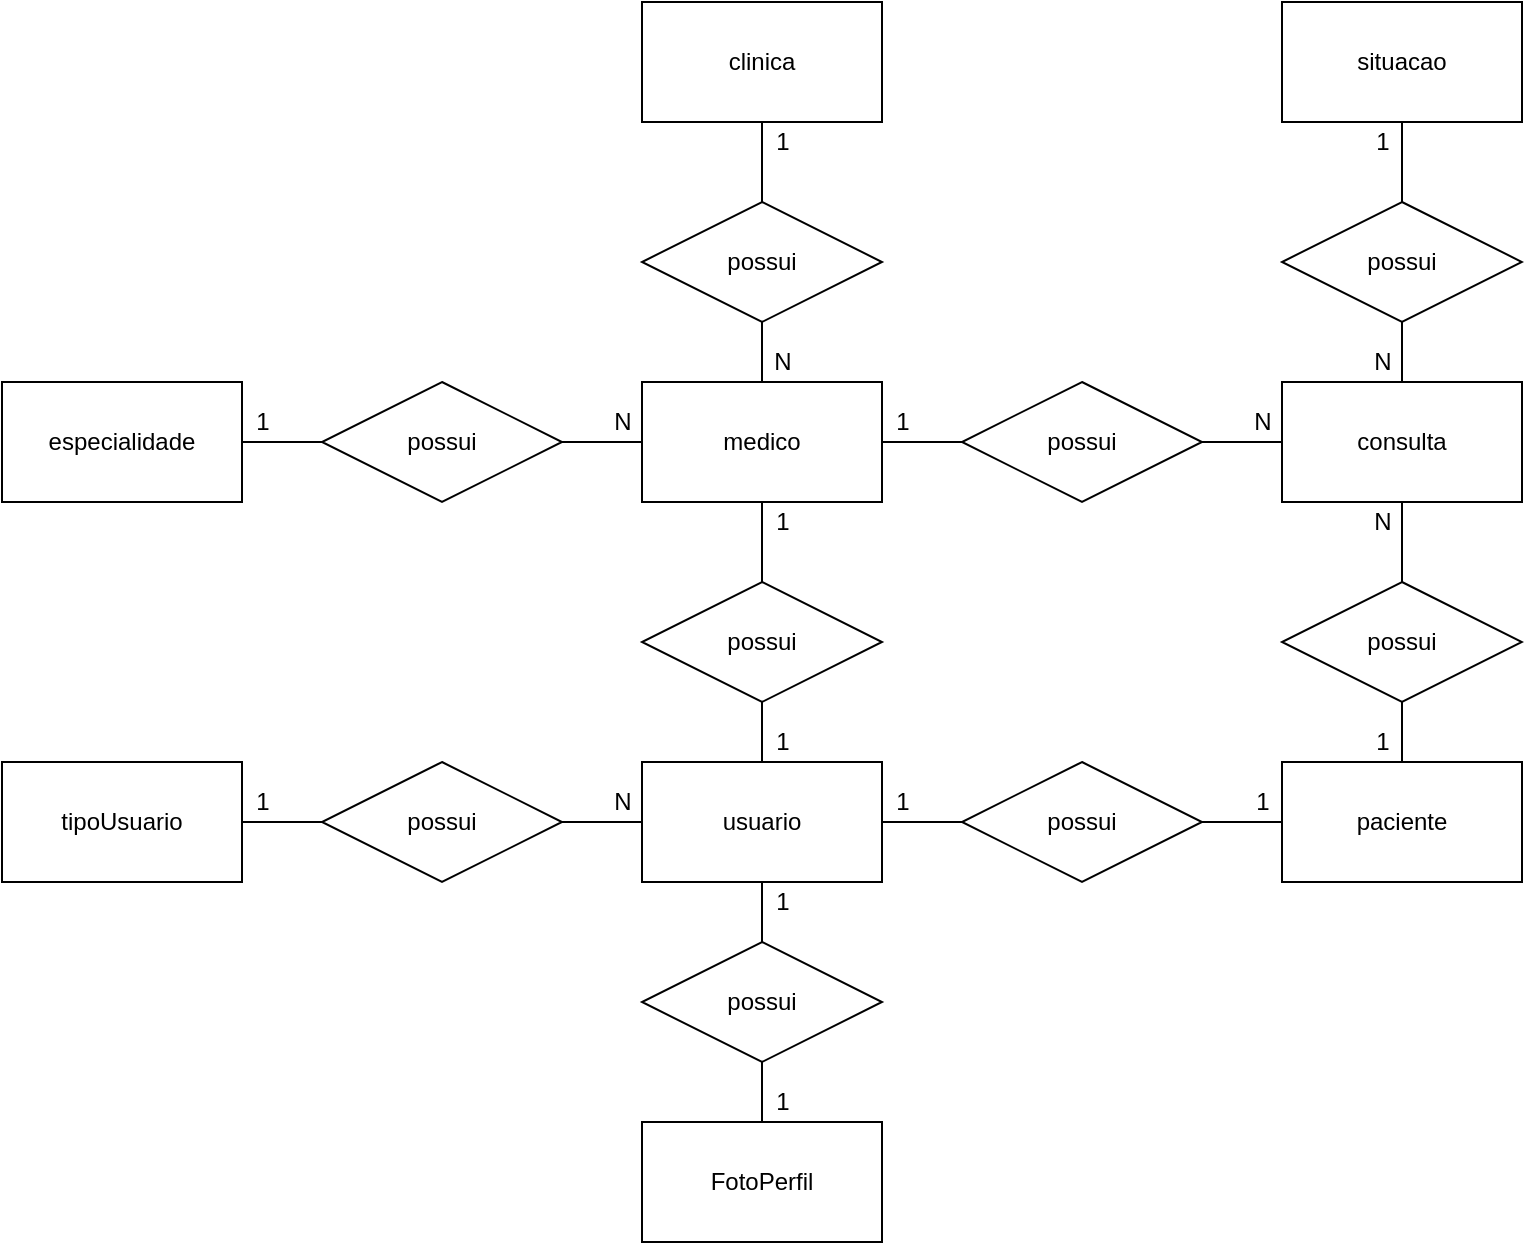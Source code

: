 <mxfile version="15.2.9" type="device" pages="2"><diagram id="93_gFa-OgUpCN7Gq_GoS" name="conceitual"><mxGraphModel dx="1633" dy="1691" grid="1" gridSize="10" guides="1" tooltips="1" connect="1" arrows="1" fold="1" page="1" pageScale="1" pageWidth="827" pageHeight="1169" math="0" shadow="0"><root><mxCell id="0"/><mxCell id="1" parent="0"/><mxCell id="A9WvtacgNKgnJ_UvDXuC-17" style="edgeStyle=orthogonalEdgeStyle;rounded=0;orthogonalLoop=1;jettySize=auto;html=1;endArrow=none;endFill=0;" parent="1" source="A9WvtacgNKgnJ_UvDXuC-1" target="A9WvtacgNKgnJ_UvDXuC-9" edge="1"><mxGeometry relative="1" as="geometry"/></mxCell><mxCell id="A9WvtacgNKgnJ_UvDXuC-1" value="especialidade" style="whiteSpace=wrap;html=1;" parent="1" vertex="1"><mxGeometry x="-10" y="50" width="120" height="60" as="geometry"/></mxCell><mxCell id="A9WvtacgNKgnJ_UvDXuC-19" style="edgeStyle=orthogonalEdgeStyle;rounded=0;orthogonalLoop=1;jettySize=auto;html=1;endArrow=none;endFill=0;" parent="1" source="A9WvtacgNKgnJ_UvDXuC-2" target="A9WvtacgNKgnJ_UvDXuC-11" edge="1"><mxGeometry relative="1" as="geometry"/></mxCell><mxCell id="A9WvtacgNKgnJ_UvDXuC-26" style="edgeStyle=orthogonalEdgeStyle;rounded=0;orthogonalLoop=1;jettySize=auto;html=1;entryX=0.5;entryY=1;entryDx=0;entryDy=0;endArrow=none;endFill=0;" parent="1" source="A9WvtacgNKgnJ_UvDXuC-2" target="A9WvtacgNKgnJ_UvDXuC-13" edge="1"><mxGeometry relative="1" as="geometry"/></mxCell><mxCell id="A9WvtacgNKgnJ_UvDXuC-2" value="medico" style="rounded=0;whiteSpace=wrap;html=1;" parent="1" vertex="1"><mxGeometry x="310" y="50" width="120" height="60" as="geometry"/></mxCell><mxCell id="A9WvtacgNKgnJ_UvDXuC-27" style="edgeStyle=orthogonalEdgeStyle;rounded=0;orthogonalLoop=1;jettySize=auto;html=1;entryX=0.5;entryY=0;entryDx=0;entryDy=0;endArrow=none;endFill=0;" parent="1" source="A9WvtacgNKgnJ_UvDXuC-3" target="A9WvtacgNKgnJ_UvDXuC-13" edge="1"><mxGeometry relative="1" as="geometry"/></mxCell><mxCell id="A9WvtacgNKgnJ_UvDXuC-3" value="clinica" style="whiteSpace=wrap;html=1;" parent="1" vertex="1"><mxGeometry x="310" y="-140" width="120" height="60" as="geometry"/></mxCell><mxCell id="3L0NFAavC0hKI97PyZWj-4" style="edgeStyle=orthogonalEdgeStyle;rounded=0;orthogonalLoop=1;jettySize=auto;html=1;endArrow=none;endFill=0;" edge="1" parent="1" source="A9WvtacgNKgnJ_UvDXuC-4" target="3L0NFAavC0hKI97PyZWj-3"><mxGeometry relative="1" as="geometry"/></mxCell><mxCell id="A9WvtacgNKgnJ_UvDXuC-4" value="usuario" style="whiteSpace=wrap;html=1;" parent="1" vertex="1"><mxGeometry x="310" y="240" width="120" height="60" as="geometry"/></mxCell><mxCell id="A9WvtacgNKgnJ_UvDXuC-5" value="consulta" style="whiteSpace=wrap;html=1;" parent="1" vertex="1"><mxGeometry x="630" y="50" width="120" height="60" as="geometry"/></mxCell><mxCell id="A9WvtacgNKgnJ_UvDXuC-14" style="edgeStyle=orthogonalEdgeStyle;rounded=0;orthogonalLoop=1;jettySize=auto;html=1;entryX=0;entryY=0.5;entryDx=0;entryDy=0;endArrow=none;endFill=0;" parent="1" source="A9WvtacgNKgnJ_UvDXuC-6" target="A9WvtacgNKgnJ_UvDXuC-10" edge="1"><mxGeometry relative="1" as="geometry"/></mxCell><mxCell id="A9WvtacgNKgnJ_UvDXuC-6" value="tipoUsuario" style="whiteSpace=wrap;html=1;" parent="1" vertex="1"><mxGeometry x="-10" y="240" width="120" height="60" as="geometry"/></mxCell><mxCell id="A9WvtacgNKgnJ_UvDXuC-7" value="situacao" style="whiteSpace=wrap;html=1;" parent="1" vertex="1"><mxGeometry x="630" y="-140" width="120" height="60" as="geometry"/></mxCell><mxCell id="A9WvtacgNKgnJ_UvDXuC-18" style="edgeStyle=orthogonalEdgeStyle;rounded=0;orthogonalLoop=1;jettySize=auto;html=1;endArrow=none;endFill=0;" parent="1" source="A9WvtacgNKgnJ_UvDXuC-9" target="A9WvtacgNKgnJ_UvDXuC-2" edge="1"><mxGeometry relative="1" as="geometry"/></mxCell><mxCell id="A9WvtacgNKgnJ_UvDXuC-9" value="possui" style="shape=rhombus;perimeter=rhombusPerimeter;whiteSpace=wrap;html=1;align=center;" parent="1" vertex="1"><mxGeometry x="150" y="50" width="120" height="60" as="geometry"/></mxCell><mxCell id="A9WvtacgNKgnJ_UvDXuC-16" style="edgeStyle=orthogonalEdgeStyle;rounded=0;orthogonalLoop=1;jettySize=auto;html=1;endArrow=none;endFill=0;" parent="1" source="A9WvtacgNKgnJ_UvDXuC-10" target="A9WvtacgNKgnJ_UvDXuC-4" edge="1"><mxGeometry relative="1" as="geometry"/></mxCell><mxCell id="A9WvtacgNKgnJ_UvDXuC-10" value="possui" style="shape=rhombus;perimeter=rhombusPerimeter;whiteSpace=wrap;html=1;align=center;" parent="1" vertex="1"><mxGeometry x="150" y="240" width="120" height="60" as="geometry"/></mxCell><mxCell id="A9WvtacgNKgnJ_UvDXuC-20" style="edgeStyle=orthogonalEdgeStyle;rounded=0;orthogonalLoop=1;jettySize=auto;html=1;entryX=0;entryY=0.5;entryDx=0;entryDy=0;endArrow=none;endFill=0;" parent="1" source="A9WvtacgNKgnJ_UvDXuC-11" target="A9WvtacgNKgnJ_UvDXuC-5" edge="1"><mxGeometry relative="1" as="geometry"/></mxCell><mxCell id="A9WvtacgNKgnJ_UvDXuC-11" value="possui" style="shape=rhombus;perimeter=rhombusPerimeter;whiteSpace=wrap;html=1;align=center;" parent="1" vertex="1"><mxGeometry x="470" y="50" width="120" height="60" as="geometry"/></mxCell><mxCell id="A9WvtacgNKgnJ_UvDXuC-24" style="edgeStyle=orthogonalEdgeStyle;rounded=0;orthogonalLoop=1;jettySize=auto;html=1;endArrow=none;endFill=0;" parent="1" source="A9WvtacgNKgnJ_UvDXuC-12" target="A9WvtacgNKgnJ_UvDXuC-5" edge="1"><mxGeometry relative="1" as="geometry"/></mxCell><mxCell id="A9WvtacgNKgnJ_UvDXuC-25" style="edgeStyle=orthogonalEdgeStyle;rounded=0;orthogonalLoop=1;jettySize=auto;html=1;endArrow=none;endFill=0;" parent="1" source="A9WvtacgNKgnJ_UvDXuC-12" target="A9WvtacgNKgnJ_UvDXuC-7" edge="1"><mxGeometry relative="1" as="geometry"/></mxCell><mxCell id="A9WvtacgNKgnJ_UvDXuC-12" value="possui" style="shape=rhombus;perimeter=rhombusPerimeter;whiteSpace=wrap;html=1;align=center;" parent="1" vertex="1"><mxGeometry x="630" y="-40" width="120" height="60" as="geometry"/></mxCell><mxCell id="A9WvtacgNKgnJ_UvDXuC-13" value="possui" style="shape=rhombus;perimeter=rhombusPerimeter;whiteSpace=wrap;html=1;align=center;" parent="1" vertex="1"><mxGeometry x="310" y="-40" width="120" height="60" as="geometry"/></mxCell><mxCell id="A9WvtacgNKgnJ_UvDXuC-28" value="1" style="text;html=1;align=center;verticalAlign=middle;resizable=0;points=[];autosize=1;strokeColor=none;" parent="1" vertex="1"><mxGeometry x="670" y="-80" width="20" height="20" as="geometry"/></mxCell><mxCell id="A9WvtacgNKgnJ_UvDXuC-29" value="N" style="text;html=1;align=center;verticalAlign=middle;resizable=0;points=[];autosize=1;strokeColor=none;" parent="1" vertex="1"><mxGeometry x="670" y="30" width="20" height="20" as="geometry"/></mxCell><mxCell id="A9WvtacgNKgnJ_UvDXuC-30" value="N" style="text;html=1;align=center;verticalAlign=middle;resizable=0;points=[];autosize=1;strokeColor=none;" parent="1" vertex="1"><mxGeometry x="610" y="60" width="20" height="20" as="geometry"/></mxCell><mxCell id="A9WvtacgNKgnJ_UvDXuC-31" value="N" style="text;html=1;align=center;verticalAlign=middle;resizable=0;points=[];autosize=1;strokeColor=none;" parent="1" vertex="1"><mxGeometry x="670" y="110" width="20" height="20" as="geometry"/></mxCell><mxCell id="A9WvtacgNKgnJ_UvDXuC-32" value="1" style="text;html=1;align=center;verticalAlign=middle;resizable=0;points=[];autosize=1;strokeColor=none;" parent="1" vertex="1"><mxGeometry x="430" y="250" width="20" height="20" as="geometry"/></mxCell><mxCell id="A9WvtacgNKgnJ_UvDXuC-33" value="1" style="text;html=1;align=center;verticalAlign=middle;resizable=0;points=[];autosize=1;strokeColor=none;" parent="1" vertex="1"><mxGeometry x="430" y="60" width="20" height="20" as="geometry"/></mxCell><mxCell id="A9WvtacgNKgnJ_UvDXuC-34" value="1" style="text;html=1;align=center;verticalAlign=middle;resizable=0;points=[];autosize=1;strokeColor=none;" parent="1" vertex="1"><mxGeometry x="110" y="250" width="20" height="20" as="geometry"/></mxCell><mxCell id="A9WvtacgNKgnJ_UvDXuC-35" value="1" style="text;html=1;align=center;verticalAlign=middle;resizable=0;points=[];autosize=1;strokeColor=none;" parent="1" vertex="1"><mxGeometry x="110" y="60" width="20" height="20" as="geometry"/></mxCell><mxCell id="A9WvtacgNKgnJ_UvDXuC-36" value="N" style="text;html=1;align=center;verticalAlign=middle;resizable=0;points=[];autosize=1;strokeColor=none;" parent="1" vertex="1"><mxGeometry x="290" y="250" width="20" height="20" as="geometry"/></mxCell><mxCell id="A9WvtacgNKgnJ_UvDXuC-37" value="N" style="text;html=1;align=center;verticalAlign=middle;resizable=0;points=[];autosize=1;strokeColor=none;" parent="1" vertex="1"><mxGeometry x="290" y="60" width="20" height="20" as="geometry"/></mxCell><mxCell id="A9WvtacgNKgnJ_UvDXuC-39" value="1" style="text;html=1;align=center;verticalAlign=middle;resizable=0;points=[];autosize=1;strokeColor=none;" parent="1" vertex="1"><mxGeometry x="370" y="-80" width="20" height="20" as="geometry"/></mxCell><mxCell id="A9WvtacgNKgnJ_UvDXuC-40" value="N" style="text;html=1;align=center;verticalAlign=middle;resizable=0;points=[];autosize=1;strokeColor=none;" parent="1" vertex="1"><mxGeometry x="370" y="30" width="20" height="20" as="geometry"/></mxCell><mxCell id="A9WvtacgNKgnJ_UvDXuC-42" style="edgeStyle=orthogonalEdgeStyle;rounded=0;orthogonalLoop=1;jettySize=auto;html=1;endArrow=none;endFill=0;" parent="1" source="A9WvtacgNKgnJ_UvDXuC-41" target="A9WvtacgNKgnJ_UvDXuC-4" edge="1"><mxGeometry relative="1" as="geometry"/></mxCell><mxCell id="A9WvtacgNKgnJ_UvDXuC-43" style="edgeStyle=orthogonalEdgeStyle;rounded=0;orthogonalLoop=1;jettySize=auto;html=1;entryX=0.5;entryY=1;entryDx=0;entryDy=0;endArrow=none;endFill=0;" parent="1" source="A9WvtacgNKgnJ_UvDXuC-41" target="A9WvtacgNKgnJ_UvDXuC-2" edge="1"><mxGeometry relative="1" as="geometry"/></mxCell><mxCell id="A9WvtacgNKgnJ_UvDXuC-41" value="possui" style="shape=rhombus;perimeter=rhombusPerimeter;whiteSpace=wrap;html=1;align=center;" parent="1" vertex="1"><mxGeometry x="310" y="150" width="120" height="60" as="geometry"/></mxCell><mxCell id="A9WvtacgNKgnJ_UvDXuC-49" style="edgeStyle=orthogonalEdgeStyle;rounded=0;orthogonalLoop=1;jettySize=auto;html=1;endArrow=none;endFill=0;" parent="1" source="A9WvtacgNKgnJ_UvDXuC-44" target="A9WvtacgNKgnJ_UvDXuC-48" edge="1"><mxGeometry relative="1" as="geometry"/></mxCell><mxCell id="A9WvtacgNKgnJ_UvDXuC-44" value="paciente" style="whiteSpace=wrap;html=1;" parent="1" vertex="1"><mxGeometry x="630" y="240" width="120" height="60" as="geometry"/></mxCell><mxCell id="A9WvtacgNKgnJ_UvDXuC-46" style="edgeStyle=orthogonalEdgeStyle;rounded=0;orthogonalLoop=1;jettySize=auto;html=1;endArrow=none;endFill=0;" parent="1" source="A9WvtacgNKgnJ_UvDXuC-45" target="A9WvtacgNKgnJ_UvDXuC-4" edge="1"><mxGeometry relative="1" as="geometry"/></mxCell><mxCell id="A9WvtacgNKgnJ_UvDXuC-47" style="edgeStyle=orthogonalEdgeStyle;rounded=0;orthogonalLoop=1;jettySize=auto;html=1;endArrow=none;endFill=0;" parent="1" source="A9WvtacgNKgnJ_UvDXuC-45" target="A9WvtacgNKgnJ_UvDXuC-44" edge="1"><mxGeometry relative="1" as="geometry"/></mxCell><mxCell id="A9WvtacgNKgnJ_UvDXuC-45" value="possui" style="shape=rhombus;perimeter=rhombusPerimeter;whiteSpace=wrap;html=1;align=center;" parent="1" vertex="1"><mxGeometry x="470" y="240" width="120" height="60" as="geometry"/></mxCell><mxCell id="A9WvtacgNKgnJ_UvDXuC-50" style="edgeStyle=orthogonalEdgeStyle;rounded=0;orthogonalLoop=1;jettySize=auto;html=1;endArrow=none;endFill=0;" parent="1" source="A9WvtacgNKgnJ_UvDXuC-48" target="A9WvtacgNKgnJ_UvDXuC-5" edge="1"><mxGeometry relative="1" as="geometry"/></mxCell><mxCell id="A9WvtacgNKgnJ_UvDXuC-48" value="possui" style="shape=rhombus;perimeter=rhombusPerimeter;whiteSpace=wrap;html=1;align=center;" parent="1" vertex="1"><mxGeometry x="630" y="150" width="120" height="60" as="geometry"/></mxCell><mxCell id="A9WvtacgNKgnJ_UvDXuC-51" value="1" style="text;html=1;align=center;verticalAlign=middle;resizable=0;points=[];autosize=1;strokeColor=none;" parent="1" vertex="1"><mxGeometry x="670" y="220" width="20" height="20" as="geometry"/></mxCell><mxCell id="A9WvtacgNKgnJ_UvDXuC-52" value="1" style="text;html=1;align=center;verticalAlign=middle;resizable=0;points=[];autosize=1;strokeColor=none;" parent="1" vertex="1"><mxGeometry x="610" y="250" width="20" height="20" as="geometry"/></mxCell><mxCell id="A9WvtacgNKgnJ_UvDXuC-53" value="1" style="text;html=1;align=center;verticalAlign=middle;resizable=0;points=[];autosize=1;strokeColor=none;" parent="1" vertex="1"><mxGeometry x="370" y="220" width="20" height="20" as="geometry"/></mxCell><mxCell id="A9WvtacgNKgnJ_UvDXuC-54" value="1" style="text;html=1;align=center;verticalAlign=middle;resizable=0;points=[];autosize=1;strokeColor=none;" parent="1" vertex="1"><mxGeometry x="370" y="110" width="20" height="20" as="geometry"/></mxCell><mxCell id="3L0NFAavC0hKI97PyZWj-2" value="FotoPerfil" style="whiteSpace=wrap;html=1;" vertex="1" parent="1"><mxGeometry x="310" y="420" width="120" height="60" as="geometry"/></mxCell><mxCell id="3L0NFAavC0hKI97PyZWj-6" style="edgeStyle=orthogonalEdgeStyle;rounded=0;orthogonalLoop=1;jettySize=auto;html=1;endArrow=none;endFill=0;" edge="1" parent="1" source="3L0NFAavC0hKI97PyZWj-3" target="3L0NFAavC0hKI97PyZWj-2"><mxGeometry relative="1" as="geometry"/></mxCell><mxCell id="3L0NFAavC0hKI97PyZWj-3" value="possui" style="shape=rhombus;perimeter=rhombusPerimeter;whiteSpace=wrap;html=1;align=center;" vertex="1" parent="1"><mxGeometry x="310" y="330" width="120" height="60" as="geometry"/></mxCell><mxCell id="3L0NFAavC0hKI97PyZWj-7" value="1" style="text;html=1;align=center;verticalAlign=middle;resizable=0;points=[];autosize=1;strokeColor=none;" vertex="1" parent="1"><mxGeometry x="370" y="300" width="20" height="20" as="geometry"/></mxCell><mxCell id="3L0NFAavC0hKI97PyZWj-8" value="1" style="text;html=1;align=center;verticalAlign=middle;resizable=0;points=[];autosize=1;strokeColor=none;" vertex="1" parent="1"><mxGeometry x="370" y="400" width="20" height="20" as="geometry"/></mxCell></root></mxGraphModel></diagram><diagram id="sBpu8BRhdj2psA5lp5Gi" name="logica"><mxGraphModel dx="1633" dy="465" grid="1" gridSize="10" guides="1" tooltips="1" connect="1" arrows="1" fold="1" page="1" pageScale="1" pageWidth="827" pageHeight="1169" math="0" shadow="0"><root><mxCell id="IyvaZYdRQ6hIMKGguh6v-0"/><mxCell id="IyvaZYdRQ6hIMKGguh6v-1" parent="IyvaZYdRQ6hIMKGguh6v-0"/><mxCell id="ZGY9dM3D5qG3EnkJ_uld-0" value="clinica" style="shape=table;startSize=30;container=1;collapsible=1;childLayout=tableLayout;fixedRows=1;rowLines=0;fontStyle=1;align=center;resizeLast=1;" parent="IyvaZYdRQ6hIMKGguh6v-1" vertex="1"><mxGeometry x="140" y="590" width="180" height="250" as="geometry"/></mxCell><mxCell id="ZGY9dM3D5qG3EnkJ_uld-1" value="" style="shape=partialRectangle;collapsible=0;dropTarget=0;pointerEvents=0;fillColor=none;top=0;left=0;bottom=1;right=0;points=[[0,0.5],[1,0.5]];portConstraint=eastwest;" parent="ZGY9dM3D5qG3EnkJ_uld-0" vertex="1"><mxGeometry y="30" width="180" height="30" as="geometry"/></mxCell><mxCell id="ZGY9dM3D5qG3EnkJ_uld-2" value="PK" style="shape=partialRectangle;connectable=0;fillColor=none;top=0;left=0;bottom=0;right=0;fontStyle=1;overflow=hidden;" parent="ZGY9dM3D5qG3EnkJ_uld-1" vertex="1"><mxGeometry width="30" height="30" as="geometry"><mxRectangle width="30" height="30" as="alternateBounds"/></mxGeometry></mxCell><mxCell id="ZGY9dM3D5qG3EnkJ_uld-3" value="idClinica" style="shape=partialRectangle;connectable=0;fillColor=none;top=0;left=0;bottom=0;right=0;align=left;spacingLeft=6;fontStyle=5;overflow=hidden;" parent="ZGY9dM3D5qG3EnkJ_uld-1" vertex="1"><mxGeometry x="30" width="150" height="30" as="geometry"><mxRectangle width="150" height="30" as="alternateBounds"/></mxGeometry></mxCell><mxCell id="ZGY9dM3D5qG3EnkJ_uld-4" value="" style="shape=partialRectangle;collapsible=0;dropTarget=0;pointerEvents=0;fillColor=none;top=0;left=0;bottom=0;right=0;points=[[0,0.5],[1,0.5]];portConstraint=eastwest;" parent="ZGY9dM3D5qG3EnkJ_uld-0" vertex="1"><mxGeometry y="60" width="180" height="30" as="geometry"/></mxCell><mxCell id="ZGY9dM3D5qG3EnkJ_uld-5" value="" style="shape=partialRectangle;connectable=0;fillColor=none;top=0;left=0;bottom=0;right=0;editable=1;overflow=hidden;" parent="ZGY9dM3D5qG3EnkJ_uld-4" vertex="1"><mxGeometry width="30" height="30" as="geometry"><mxRectangle width="30" height="30" as="alternateBounds"/></mxGeometry></mxCell><mxCell id="ZGY9dM3D5qG3EnkJ_uld-6" value="nomeFantasia" style="shape=partialRectangle;connectable=0;fillColor=none;top=0;left=0;bottom=0;right=0;align=left;spacingLeft=6;overflow=hidden;" parent="ZGY9dM3D5qG3EnkJ_uld-4" vertex="1"><mxGeometry x="30" width="150" height="30" as="geometry"><mxRectangle width="150" height="30" as="alternateBounds"/></mxGeometry></mxCell><mxCell id="ZGY9dM3D5qG3EnkJ_uld-7" value="" style="shape=partialRectangle;collapsible=0;dropTarget=0;pointerEvents=0;fillColor=none;top=0;left=0;bottom=0;right=0;points=[[0,0.5],[1,0.5]];portConstraint=eastwest;" parent="ZGY9dM3D5qG3EnkJ_uld-0" vertex="1"><mxGeometry y="90" width="180" height="30" as="geometry"/></mxCell><mxCell id="ZGY9dM3D5qG3EnkJ_uld-8" value="" style="shape=partialRectangle;connectable=0;fillColor=none;top=0;left=0;bottom=0;right=0;editable=1;overflow=hidden;" parent="ZGY9dM3D5qG3EnkJ_uld-7" vertex="1"><mxGeometry width="30" height="30" as="geometry"><mxRectangle width="30" height="30" as="alternateBounds"/></mxGeometry></mxCell><mxCell id="ZGY9dM3D5qG3EnkJ_uld-9" value="cnpj" style="shape=partialRectangle;connectable=0;fillColor=none;top=0;left=0;bottom=0;right=0;align=left;spacingLeft=6;overflow=hidden;" parent="ZGY9dM3D5qG3EnkJ_uld-7" vertex="1"><mxGeometry x="30" width="150" height="30" as="geometry"><mxRectangle width="150" height="30" as="alternateBounds"/></mxGeometry></mxCell><mxCell id="ZGY9dM3D5qG3EnkJ_uld-13" value="" style="shape=partialRectangle;collapsible=0;dropTarget=0;pointerEvents=0;fillColor=none;top=0;left=0;bottom=0;right=0;points=[[0,0.5],[1,0.5]];portConstraint=eastwest;" parent="ZGY9dM3D5qG3EnkJ_uld-0" vertex="1"><mxGeometry y="120" width="180" height="30" as="geometry"/></mxCell><mxCell id="ZGY9dM3D5qG3EnkJ_uld-14" value="" style="shape=partialRectangle;connectable=0;fillColor=none;top=0;left=0;bottom=0;right=0;editable=1;overflow=hidden;" parent="ZGY9dM3D5qG3EnkJ_uld-13" vertex="1"><mxGeometry width="30" height="30" as="geometry"><mxRectangle width="30" height="30" as="alternateBounds"/></mxGeometry></mxCell><mxCell id="ZGY9dM3D5qG3EnkJ_uld-15" value="razaoSocial" style="shape=partialRectangle;connectable=0;fillColor=none;top=0;left=0;bottom=0;right=0;align=left;spacingLeft=6;overflow=hidden;" parent="ZGY9dM3D5qG3EnkJ_uld-13" vertex="1"><mxGeometry x="30" width="150" height="30" as="geometry"><mxRectangle width="150" height="30" as="alternateBounds"/></mxGeometry></mxCell><mxCell id="ZGY9dM3D5qG3EnkJ_uld-16" value="" style="shape=partialRectangle;collapsible=0;dropTarget=0;pointerEvents=0;fillColor=none;top=0;left=0;bottom=0;right=0;points=[[0,0.5],[1,0.5]];portConstraint=eastwest;" parent="ZGY9dM3D5qG3EnkJ_uld-0" vertex="1"><mxGeometry y="150" width="180" height="30" as="geometry"/></mxCell><mxCell id="ZGY9dM3D5qG3EnkJ_uld-17" value="" style="shape=partialRectangle;connectable=0;fillColor=none;top=0;left=0;bottom=0;right=0;editable=1;overflow=hidden;" parent="ZGY9dM3D5qG3EnkJ_uld-16" vertex="1"><mxGeometry width="30" height="30" as="geometry"><mxRectangle width="30" height="30" as="alternateBounds"/></mxGeometry></mxCell><mxCell id="ZGY9dM3D5qG3EnkJ_uld-18" value="endereco" style="shape=partialRectangle;connectable=0;fillColor=none;top=0;left=0;bottom=0;right=0;align=left;spacingLeft=6;overflow=hidden;" parent="ZGY9dM3D5qG3EnkJ_uld-16" vertex="1"><mxGeometry x="30" width="150" height="30" as="geometry"><mxRectangle width="150" height="30" as="alternateBounds"/></mxGeometry></mxCell><mxCell id="ZGY9dM3D5qG3EnkJ_uld-19" value="" style="shape=partialRectangle;collapsible=0;dropTarget=0;pointerEvents=0;fillColor=none;top=0;left=0;bottom=0;right=0;points=[[0,0.5],[1,0.5]];portConstraint=eastwest;" parent="ZGY9dM3D5qG3EnkJ_uld-0" vertex="1"><mxGeometry y="180" width="180" height="30" as="geometry"/></mxCell><mxCell id="ZGY9dM3D5qG3EnkJ_uld-20" value="" style="shape=partialRectangle;connectable=0;fillColor=none;top=0;left=0;bottom=0;right=0;editable=1;overflow=hidden;" parent="ZGY9dM3D5qG3EnkJ_uld-19" vertex="1"><mxGeometry width="30" height="30" as="geometry"><mxRectangle width="30" height="30" as="alternateBounds"/></mxGeometry></mxCell><mxCell id="ZGY9dM3D5qG3EnkJ_uld-21" value="telefone" style="shape=partialRectangle;connectable=0;fillColor=none;top=0;left=0;bottom=0;right=0;align=left;spacingLeft=6;overflow=hidden;" parent="ZGY9dM3D5qG3EnkJ_uld-19" vertex="1"><mxGeometry x="30" width="150" height="30" as="geometry"><mxRectangle width="150" height="30" as="alternateBounds"/></mxGeometry></mxCell><mxCell id="ZGY9dM3D5qG3EnkJ_uld-10" value="" style="shape=partialRectangle;collapsible=0;dropTarget=0;pointerEvents=0;fillColor=none;top=0;left=0;bottom=0;right=0;points=[[0,0.5],[1,0.5]];portConstraint=eastwest;" parent="ZGY9dM3D5qG3EnkJ_uld-0" vertex="1"><mxGeometry y="210" width="180" height="30" as="geometry"/></mxCell><mxCell id="ZGY9dM3D5qG3EnkJ_uld-11" value="" style="shape=partialRectangle;connectable=0;fillColor=none;top=0;left=0;bottom=0;right=0;editable=1;overflow=hidden;" parent="ZGY9dM3D5qG3EnkJ_uld-10" vertex="1"><mxGeometry width="30" height="30" as="geometry"><mxRectangle width="30" height="30" as="alternateBounds"/></mxGeometry></mxCell><mxCell id="ZGY9dM3D5qG3EnkJ_uld-12" value="email" style="shape=partialRectangle;connectable=0;fillColor=none;top=0;left=0;bottom=0;right=0;align=left;spacingLeft=6;overflow=hidden;" parent="ZGY9dM3D5qG3EnkJ_uld-10" vertex="1"><mxGeometry x="30" width="150" height="30" as="geometry"><mxRectangle width="150" height="30" as="alternateBounds"/></mxGeometry></mxCell><mxCell id="ZGY9dM3D5qG3EnkJ_uld-22" value="especialidade" style="shape=table;startSize=30;container=1;collapsible=1;childLayout=tableLayout;fixedRows=1;rowLines=0;fontStyle=1;align=center;resizeLast=1;" parent="IyvaZYdRQ6hIMKGguh6v-1" vertex="1"><mxGeometry x="-110" y="400" width="180" height="100" as="geometry"/></mxCell><mxCell id="ZGY9dM3D5qG3EnkJ_uld-23" value="" style="shape=partialRectangle;collapsible=0;dropTarget=0;pointerEvents=0;fillColor=none;top=0;left=0;bottom=1;right=0;points=[[0,0.5],[1,0.5]];portConstraint=eastwest;" parent="ZGY9dM3D5qG3EnkJ_uld-22" vertex="1"><mxGeometry y="30" width="180" height="30" as="geometry"/></mxCell><mxCell id="ZGY9dM3D5qG3EnkJ_uld-24" value="PK" style="shape=partialRectangle;connectable=0;fillColor=none;top=0;left=0;bottom=0;right=0;fontStyle=1;overflow=hidden;" parent="ZGY9dM3D5qG3EnkJ_uld-23" vertex="1"><mxGeometry width="30" height="30" as="geometry"/></mxCell><mxCell id="ZGY9dM3D5qG3EnkJ_uld-25" value="idEspecialidade" style="shape=partialRectangle;connectable=0;fillColor=none;top=0;left=0;bottom=0;right=0;align=left;spacingLeft=6;fontStyle=5;overflow=hidden;" parent="ZGY9dM3D5qG3EnkJ_uld-23" vertex="1"><mxGeometry x="30" width="150" height="30" as="geometry"/></mxCell><mxCell id="ZGY9dM3D5qG3EnkJ_uld-26" value="" style="shape=partialRectangle;collapsible=0;dropTarget=0;pointerEvents=0;fillColor=none;top=0;left=0;bottom=0;right=0;points=[[0,0.5],[1,0.5]];portConstraint=eastwest;" parent="ZGY9dM3D5qG3EnkJ_uld-22" vertex="1"><mxGeometry y="60" width="180" height="30" as="geometry"/></mxCell><mxCell id="ZGY9dM3D5qG3EnkJ_uld-27" value="" style="shape=partialRectangle;connectable=0;fillColor=none;top=0;left=0;bottom=0;right=0;editable=1;overflow=hidden;" parent="ZGY9dM3D5qG3EnkJ_uld-26" vertex="1"><mxGeometry width="30" height="30" as="geometry"/></mxCell><mxCell id="ZGY9dM3D5qG3EnkJ_uld-28" value="nomeEspecialidade" style="shape=partialRectangle;connectable=0;fillColor=none;top=0;left=0;bottom=0;right=0;align=left;spacingLeft=6;overflow=hidden;" parent="ZGY9dM3D5qG3EnkJ_uld-26" vertex="1"><mxGeometry x="30" width="150" height="30" as="geometry"/></mxCell><mxCell id="ZGY9dM3D5qG3EnkJ_uld-35" value="tipoUsuario" style="shape=table;startSize=30;container=1;collapsible=1;childLayout=tableLayout;fixedRows=1;rowLines=0;fontStyle=1;align=center;resizeLast=1;" parent="IyvaZYdRQ6hIMKGguh6v-1" vertex="1"><mxGeometry x="390" y="170" width="180" height="100" as="geometry"/></mxCell><mxCell id="ZGY9dM3D5qG3EnkJ_uld-36" value="" style="shape=partialRectangle;collapsible=0;dropTarget=0;pointerEvents=0;fillColor=none;top=0;left=0;bottom=1;right=0;points=[[0,0.5],[1,0.5]];portConstraint=eastwest;" parent="ZGY9dM3D5qG3EnkJ_uld-35" vertex="1"><mxGeometry y="30" width="180" height="30" as="geometry"/></mxCell><mxCell id="ZGY9dM3D5qG3EnkJ_uld-37" value="PK" style="shape=partialRectangle;connectable=0;fillColor=none;top=0;left=0;bottom=0;right=0;fontStyle=1;overflow=hidden;" parent="ZGY9dM3D5qG3EnkJ_uld-36" vertex="1"><mxGeometry width="30" height="30" as="geometry"/></mxCell><mxCell id="ZGY9dM3D5qG3EnkJ_uld-38" value="idTipoUsuario" style="shape=partialRectangle;connectable=0;fillColor=none;top=0;left=0;bottom=0;right=0;align=left;spacingLeft=6;fontStyle=5;overflow=hidden;" parent="ZGY9dM3D5qG3EnkJ_uld-36" vertex="1"><mxGeometry x="30" width="150" height="30" as="geometry"/></mxCell><mxCell id="ZGY9dM3D5qG3EnkJ_uld-39" value="" style="shape=partialRectangle;collapsible=0;dropTarget=0;pointerEvents=0;fillColor=none;top=0;left=0;bottom=0;right=0;points=[[0,0.5],[1,0.5]];portConstraint=eastwest;" parent="ZGY9dM3D5qG3EnkJ_uld-35" vertex="1"><mxGeometry y="60" width="180" height="30" as="geometry"/></mxCell><mxCell id="ZGY9dM3D5qG3EnkJ_uld-40" value="" style="shape=partialRectangle;connectable=0;fillColor=none;top=0;left=0;bottom=0;right=0;editable=1;overflow=hidden;" parent="ZGY9dM3D5qG3EnkJ_uld-39" vertex="1"><mxGeometry width="30" height="30" as="geometry"/></mxCell><mxCell id="ZGY9dM3D5qG3EnkJ_uld-41" value="nomeTipoUsuario" style="shape=partialRectangle;connectable=0;fillColor=none;top=0;left=0;bottom=0;right=0;align=left;spacingLeft=6;overflow=hidden;" parent="ZGY9dM3D5qG3EnkJ_uld-39" vertex="1"><mxGeometry x="30" width="150" height="30" as="geometry"/></mxCell><mxCell id="ZGY9dM3D5qG3EnkJ_uld-61" value="situacao" style="shape=table;startSize=30;container=1;collapsible=1;childLayout=tableLayout;fixedRows=1;rowLines=0;fontStyle=1;align=center;resizeLast=1;" parent="IyvaZYdRQ6hIMKGguh6v-1" vertex="1"><mxGeometry x="890" y="640" width="180" height="100" as="geometry"/></mxCell><mxCell id="ZGY9dM3D5qG3EnkJ_uld-62" value="" style="shape=partialRectangle;collapsible=0;dropTarget=0;pointerEvents=0;fillColor=none;top=0;left=0;bottom=1;right=0;points=[[0,0.5],[1,0.5]];portConstraint=eastwest;" parent="ZGY9dM3D5qG3EnkJ_uld-61" vertex="1"><mxGeometry y="30" width="180" height="30" as="geometry"/></mxCell><mxCell id="ZGY9dM3D5qG3EnkJ_uld-63" value="PK" style="shape=partialRectangle;connectable=0;fillColor=none;top=0;left=0;bottom=0;right=0;fontStyle=1;overflow=hidden;" parent="ZGY9dM3D5qG3EnkJ_uld-62" vertex="1"><mxGeometry width="30" height="30" as="geometry"/></mxCell><mxCell id="ZGY9dM3D5qG3EnkJ_uld-64" value="idSituacao" style="shape=partialRectangle;connectable=0;fillColor=none;top=0;left=0;bottom=0;right=0;align=left;spacingLeft=6;fontStyle=5;overflow=hidden;" parent="ZGY9dM3D5qG3EnkJ_uld-62" vertex="1"><mxGeometry x="30" width="150" height="30" as="geometry"/></mxCell><mxCell id="ZGY9dM3D5qG3EnkJ_uld-65" value="" style="shape=partialRectangle;collapsible=0;dropTarget=0;pointerEvents=0;fillColor=none;top=0;left=0;bottom=0;right=0;points=[[0,0.5],[1,0.5]];portConstraint=eastwest;" parent="ZGY9dM3D5qG3EnkJ_uld-61" vertex="1"><mxGeometry y="60" width="180" height="30" as="geometry"/></mxCell><mxCell id="ZGY9dM3D5qG3EnkJ_uld-66" value="" style="shape=partialRectangle;connectable=0;fillColor=none;top=0;left=0;bottom=0;right=0;editable=1;overflow=hidden;" parent="ZGY9dM3D5qG3EnkJ_uld-65" vertex="1"><mxGeometry width="30" height="30" as="geometry"/></mxCell><mxCell id="ZGY9dM3D5qG3EnkJ_uld-67" value="nomeSituacao" style="shape=partialRectangle;connectable=0;fillColor=none;top=0;left=0;bottom=0;right=0;align=left;spacingLeft=6;overflow=hidden;" parent="ZGY9dM3D5qG3EnkJ_uld-65" vertex="1"><mxGeometry x="30" width="150" height="30" as="geometry"/></mxCell><mxCell id="ZGY9dM3D5qG3EnkJ_uld-74" value="usuario" style="shape=table;startSize=30;container=1;collapsible=1;childLayout=tableLayout;fixedRows=1;rowLines=0;fontStyle=1;align=center;resizeLast=1;" parent="IyvaZYdRQ6hIMKGguh6v-1" vertex="1"><mxGeometry x="390" y="310" width="180" height="190" as="geometry"/></mxCell><mxCell id="ZGY9dM3D5qG3EnkJ_uld-75" value="" style="shape=partialRectangle;collapsible=0;dropTarget=0;pointerEvents=0;fillColor=none;top=0;left=0;bottom=0;right=0;points=[[0,0.5],[1,0.5]];portConstraint=eastwest;" parent="ZGY9dM3D5qG3EnkJ_uld-74" vertex="1"><mxGeometry y="30" width="180" height="30" as="geometry"/></mxCell><mxCell id="ZGY9dM3D5qG3EnkJ_uld-76" value="PK" style="shape=partialRectangle;connectable=0;fillColor=none;top=0;left=0;bottom=0;right=0;fontStyle=1;overflow=hidden;" parent="ZGY9dM3D5qG3EnkJ_uld-75" vertex="1"><mxGeometry width="60" height="30" as="geometry"/></mxCell><mxCell id="ZGY9dM3D5qG3EnkJ_uld-77" value="idUsuario" style="shape=partialRectangle;connectable=0;fillColor=none;top=0;left=0;bottom=0;right=0;align=left;spacingLeft=6;fontStyle=5;overflow=hidden;" parent="ZGY9dM3D5qG3EnkJ_uld-75" vertex="1"><mxGeometry x="60" width="120" height="30" as="geometry"/></mxCell><mxCell id="ZGY9dM3D5qG3EnkJ_uld-78" value="" style="shape=partialRectangle;collapsible=0;dropTarget=0;pointerEvents=0;fillColor=none;top=0;left=0;bottom=1;right=0;points=[[0,0.5],[1,0.5]];portConstraint=eastwest;" parent="ZGY9dM3D5qG3EnkJ_uld-74" vertex="1"><mxGeometry y="60" width="180" height="30" as="geometry"/></mxCell><mxCell id="ZGY9dM3D5qG3EnkJ_uld-79" value="FK" style="shape=partialRectangle;connectable=0;fillColor=none;top=0;left=0;bottom=0;right=0;fontStyle=1;overflow=hidden;" parent="ZGY9dM3D5qG3EnkJ_uld-78" vertex="1"><mxGeometry width="60" height="30" as="geometry"/></mxCell><mxCell id="ZGY9dM3D5qG3EnkJ_uld-80" value="tipoUsuario" style="shape=partialRectangle;connectable=0;fillColor=none;top=0;left=0;bottom=0;right=0;align=left;spacingLeft=6;fontStyle=5;overflow=hidden;" parent="ZGY9dM3D5qG3EnkJ_uld-78" vertex="1"><mxGeometry x="60" width="120" height="30" as="geometry"/></mxCell><mxCell id="ZGY9dM3D5qG3EnkJ_uld-81" value="" style="shape=partialRectangle;collapsible=0;dropTarget=0;pointerEvents=0;fillColor=none;top=0;left=0;bottom=0;right=0;points=[[0,0.5],[1,0.5]];portConstraint=eastwest;" parent="ZGY9dM3D5qG3EnkJ_uld-74" vertex="1"><mxGeometry y="90" width="180" height="30" as="geometry"/></mxCell><mxCell id="ZGY9dM3D5qG3EnkJ_uld-82" value="" style="shape=partialRectangle;connectable=0;fillColor=none;top=0;left=0;bottom=0;right=0;editable=1;overflow=hidden;" parent="ZGY9dM3D5qG3EnkJ_uld-81" vertex="1"><mxGeometry width="60" height="30" as="geometry"/></mxCell><mxCell id="ZGY9dM3D5qG3EnkJ_uld-83" value="nomeUsuario" style="shape=partialRectangle;connectable=0;fillColor=none;top=0;left=0;bottom=0;right=0;align=left;spacingLeft=6;overflow=hidden;" parent="ZGY9dM3D5qG3EnkJ_uld-81" vertex="1"><mxGeometry x="60" width="120" height="30" as="geometry"/></mxCell><mxCell id="2KeaQPIRj3OpN6tbPePM-1" value="" style="shape=partialRectangle;collapsible=0;dropTarget=0;pointerEvents=0;fillColor=none;top=0;left=0;bottom=0;right=0;points=[[0,0.5],[1,0.5]];portConstraint=eastwest;" parent="ZGY9dM3D5qG3EnkJ_uld-74" vertex="1"><mxGeometry y="120" width="180" height="30" as="geometry"/></mxCell><mxCell id="2KeaQPIRj3OpN6tbPePM-2" value="" style="shape=partialRectangle;connectable=0;fillColor=none;top=0;left=0;bottom=0;right=0;editable=1;overflow=hidden;" parent="2KeaQPIRj3OpN6tbPePM-1" vertex="1"><mxGeometry width="60" height="30" as="geometry"/></mxCell><mxCell id="2KeaQPIRj3OpN6tbPePM-3" value="email" style="shape=partialRectangle;connectable=0;fillColor=none;top=0;left=0;bottom=0;right=0;align=left;spacingLeft=6;overflow=hidden;" parent="2KeaQPIRj3OpN6tbPePM-1" vertex="1"><mxGeometry x="60" width="120" height="30" as="geometry"/></mxCell><mxCell id="ZGY9dM3D5qG3EnkJ_uld-84" value="" style="shape=partialRectangle;collapsible=0;dropTarget=0;pointerEvents=0;fillColor=none;top=0;left=0;bottom=0;right=0;points=[[0,0.5],[1,0.5]];portConstraint=eastwest;" parent="ZGY9dM3D5qG3EnkJ_uld-74" vertex="1"><mxGeometry y="150" width="180" height="30" as="geometry"/></mxCell><mxCell id="ZGY9dM3D5qG3EnkJ_uld-85" value="" style="shape=partialRectangle;connectable=0;fillColor=none;top=0;left=0;bottom=0;right=0;editable=1;overflow=hidden;" parent="ZGY9dM3D5qG3EnkJ_uld-84" vertex="1"><mxGeometry width="60" height="30" as="geometry"/></mxCell><mxCell id="ZGY9dM3D5qG3EnkJ_uld-86" value="senha" style="shape=partialRectangle;connectable=0;fillColor=none;top=0;left=0;bottom=0;right=0;align=left;spacingLeft=6;overflow=hidden;" parent="ZGY9dM3D5qG3EnkJ_uld-84" vertex="1"><mxGeometry x="60" width="120" height="30" as="geometry"/></mxCell><mxCell id="ZGY9dM3D5qG3EnkJ_uld-87" value="medico" style="shape=table;startSize=30;container=1;collapsible=1;childLayout=tableLayout;fixedRows=1;rowLines=0;fontStyle=1;align=center;resizeLast=1;" parent="IyvaZYdRQ6hIMKGguh6v-1" vertex="1"><mxGeometry x="130" y="310" width="180" height="220" as="geometry"/></mxCell><mxCell id="ZGY9dM3D5qG3EnkJ_uld-88" value="" style="shape=partialRectangle;collapsible=0;dropTarget=0;pointerEvents=0;fillColor=none;top=0;left=0;bottom=0;right=0;points=[[0,0.5],[1,0.5]];portConstraint=eastwest;" parent="ZGY9dM3D5qG3EnkJ_uld-87" vertex="1"><mxGeometry y="30" width="180" height="30" as="geometry"/></mxCell><mxCell id="ZGY9dM3D5qG3EnkJ_uld-89" value="PK" style="shape=partialRectangle;connectable=0;fillColor=none;top=0;left=0;bottom=0;right=0;fontStyle=1;overflow=hidden;" parent="ZGY9dM3D5qG3EnkJ_uld-88" vertex="1"><mxGeometry width="60" height="30" as="geometry"/></mxCell><mxCell id="ZGY9dM3D5qG3EnkJ_uld-90" value="idMedico" style="shape=partialRectangle;connectable=0;fillColor=none;top=0;left=0;bottom=0;right=0;align=left;spacingLeft=6;fontStyle=5;overflow=hidden;" parent="ZGY9dM3D5qG3EnkJ_uld-88" vertex="1"><mxGeometry x="60" width="120" height="30" as="geometry"/></mxCell><mxCell id="ZGY9dM3D5qG3EnkJ_uld-106" value="" style="shape=partialRectangle;collapsible=0;dropTarget=0;pointerEvents=0;fillColor=none;top=0;left=0;bottom=0;right=0;points=[[0,0.5],[1,0.5]];portConstraint=eastwest;" parent="ZGY9dM3D5qG3EnkJ_uld-87" vertex="1"><mxGeometry y="60" width="180" height="30" as="geometry"/></mxCell><mxCell id="ZGY9dM3D5qG3EnkJ_uld-107" value="FK" style="shape=partialRectangle;connectable=0;fillColor=none;top=0;left=0;bottom=0;right=0;fontStyle=1;overflow=hidden;" parent="ZGY9dM3D5qG3EnkJ_uld-106" vertex="1"><mxGeometry width="60" height="30" as="geometry"/></mxCell><mxCell id="ZGY9dM3D5qG3EnkJ_uld-108" value="idUsuario" style="shape=partialRectangle;connectable=0;fillColor=none;top=0;left=0;bottom=0;right=0;align=left;spacingLeft=6;fontStyle=5;overflow=hidden;" parent="ZGY9dM3D5qG3EnkJ_uld-106" vertex="1"><mxGeometry x="60" width="120" height="30" as="geometry"/></mxCell><mxCell id="ZGY9dM3D5qG3EnkJ_uld-109" value="" style="shape=partialRectangle;collapsible=0;dropTarget=0;pointerEvents=0;fillColor=none;top=0;left=0;bottom=0;right=0;points=[[0,0.5],[1,0.5]];portConstraint=eastwest;" parent="ZGY9dM3D5qG3EnkJ_uld-87" vertex="1"><mxGeometry y="90" width="180" height="30" as="geometry"/></mxCell><mxCell id="ZGY9dM3D5qG3EnkJ_uld-110" value="FK" style="shape=partialRectangle;connectable=0;fillColor=none;top=0;left=0;bottom=0;right=0;fontStyle=1;overflow=hidden;" parent="ZGY9dM3D5qG3EnkJ_uld-109" vertex="1"><mxGeometry width="60" height="30" as="geometry"/></mxCell><mxCell id="ZGY9dM3D5qG3EnkJ_uld-111" value="idClinica" style="shape=partialRectangle;connectable=0;fillColor=none;top=0;left=0;bottom=0;right=0;align=left;spacingLeft=6;fontStyle=5;overflow=hidden;" parent="ZGY9dM3D5qG3EnkJ_uld-109" vertex="1"><mxGeometry x="60" width="120" height="30" as="geometry"/></mxCell><mxCell id="ZGY9dM3D5qG3EnkJ_uld-91" value="" style="shape=partialRectangle;collapsible=0;dropTarget=0;pointerEvents=0;fillColor=none;top=0;left=0;bottom=1;right=0;points=[[0,0.5],[1,0.5]];portConstraint=eastwest;" parent="ZGY9dM3D5qG3EnkJ_uld-87" vertex="1"><mxGeometry y="120" width="180" height="30" as="geometry"/></mxCell><mxCell id="ZGY9dM3D5qG3EnkJ_uld-92" value="FK" style="shape=partialRectangle;connectable=0;fillColor=none;top=0;left=0;bottom=0;right=0;fontStyle=1;overflow=hidden;" parent="ZGY9dM3D5qG3EnkJ_uld-91" vertex="1"><mxGeometry width="60" height="30" as="geometry"/></mxCell><mxCell id="ZGY9dM3D5qG3EnkJ_uld-93" value="idEspecialidade" style="shape=partialRectangle;connectable=0;fillColor=none;top=0;left=0;bottom=0;right=0;align=left;spacingLeft=6;fontStyle=5;overflow=hidden;" parent="ZGY9dM3D5qG3EnkJ_uld-91" vertex="1"><mxGeometry x="60" width="120" height="30" as="geometry"/></mxCell><mxCell id="ZGY9dM3D5qG3EnkJ_uld-94" value="" style="shape=partialRectangle;collapsible=0;dropTarget=0;pointerEvents=0;fillColor=none;top=0;left=0;bottom=0;right=0;points=[[0,0.5],[1,0.5]];portConstraint=eastwest;" parent="ZGY9dM3D5qG3EnkJ_uld-87" vertex="1"><mxGeometry y="150" width="180" height="30" as="geometry"/></mxCell><mxCell id="ZGY9dM3D5qG3EnkJ_uld-95" value="" style="shape=partialRectangle;connectable=0;fillColor=none;top=0;left=0;bottom=0;right=0;editable=1;overflow=hidden;" parent="ZGY9dM3D5qG3EnkJ_uld-94" vertex="1"><mxGeometry width="60" height="30" as="geometry"/></mxCell><mxCell id="ZGY9dM3D5qG3EnkJ_uld-96" value="crm" style="shape=partialRectangle;connectable=0;fillColor=none;top=0;left=0;bottom=0;right=0;align=left;spacingLeft=6;overflow=hidden;" parent="ZGY9dM3D5qG3EnkJ_uld-94" vertex="1"><mxGeometry x="60" width="120" height="30" as="geometry"/></mxCell><mxCell id="ZGY9dM3D5qG3EnkJ_uld-97" value="" style="shape=partialRectangle;collapsible=0;dropTarget=0;pointerEvents=0;fillColor=none;top=0;left=0;bottom=0;right=0;points=[[0,0.5],[1,0.5]];portConstraint=eastwest;" parent="ZGY9dM3D5qG3EnkJ_uld-87" vertex="1"><mxGeometry y="180" width="180" height="30" as="geometry"/></mxCell><mxCell id="ZGY9dM3D5qG3EnkJ_uld-98" value="" style="shape=partialRectangle;connectable=0;fillColor=none;top=0;left=0;bottom=0;right=0;editable=1;overflow=hidden;" parent="ZGY9dM3D5qG3EnkJ_uld-97" vertex="1"><mxGeometry width="60" height="30" as="geometry"/></mxCell><mxCell id="ZGY9dM3D5qG3EnkJ_uld-99" value="nomeMedico" style="shape=partialRectangle;connectable=0;fillColor=none;top=0;left=0;bottom=0;right=0;align=left;spacingLeft=6;overflow=hidden;" parent="ZGY9dM3D5qG3EnkJ_uld-97" vertex="1"><mxGeometry x="60" width="120" height="30" as="geometry"/></mxCell><mxCell id="ZGY9dM3D5qG3EnkJ_uld-112" value="paciente" style="shape=table;startSize=30;container=1;collapsible=1;childLayout=tableLayout;fixedRows=1;rowLines=0;fontStyle=1;align=center;resizeLast=1;" parent="IyvaZYdRQ6hIMKGguh6v-1" vertex="1"><mxGeometry x="647" y="310" width="180" height="280" as="geometry"/></mxCell><mxCell id="ZGY9dM3D5qG3EnkJ_uld-113" value="" style="shape=partialRectangle;collapsible=0;dropTarget=0;pointerEvents=0;fillColor=none;top=0;left=0;bottom=0;right=0;points=[[0,0.5],[1,0.5]];portConstraint=eastwest;" parent="ZGY9dM3D5qG3EnkJ_uld-112" vertex="1"><mxGeometry y="30" width="180" height="30" as="geometry"/></mxCell><mxCell id="ZGY9dM3D5qG3EnkJ_uld-114" value="PK" style="shape=partialRectangle;connectable=0;fillColor=none;top=0;left=0;bottom=0;right=0;fontStyle=1;overflow=hidden;" parent="ZGY9dM3D5qG3EnkJ_uld-113" vertex="1"><mxGeometry width="60" height="30" as="geometry"/></mxCell><mxCell id="ZGY9dM3D5qG3EnkJ_uld-115" value="idPaciente" style="shape=partialRectangle;connectable=0;fillColor=none;top=0;left=0;bottom=0;right=0;align=left;spacingLeft=6;fontStyle=5;overflow=hidden;" parent="ZGY9dM3D5qG3EnkJ_uld-113" vertex="1"><mxGeometry x="60" width="120" height="30" as="geometry"/></mxCell><mxCell id="ZGY9dM3D5qG3EnkJ_uld-116" value="" style="shape=partialRectangle;collapsible=0;dropTarget=0;pointerEvents=0;fillColor=none;top=0;left=0;bottom=1;right=0;points=[[0,0.5],[1,0.5]];portConstraint=eastwest;" parent="ZGY9dM3D5qG3EnkJ_uld-112" vertex="1"><mxGeometry y="60" width="180" height="30" as="geometry"/></mxCell><mxCell id="ZGY9dM3D5qG3EnkJ_uld-117" value="FK" style="shape=partialRectangle;connectable=0;fillColor=none;top=0;left=0;bottom=0;right=0;fontStyle=1;overflow=hidden;" parent="ZGY9dM3D5qG3EnkJ_uld-116" vertex="1"><mxGeometry width="60" height="30" as="geometry"/></mxCell><mxCell id="ZGY9dM3D5qG3EnkJ_uld-118" value="idUsuario" style="shape=partialRectangle;connectable=0;fillColor=none;top=0;left=0;bottom=0;right=0;align=left;spacingLeft=6;fontStyle=5;overflow=hidden;" parent="ZGY9dM3D5qG3EnkJ_uld-116" vertex="1"><mxGeometry x="60" width="120" height="30" as="geometry"/></mxCell><mxCell id="ZGY9dM3D5qG3EnkJ_uld-119" value="" style="shape=partialRectangle;collapsible=0;dropTarget=0;pointerEvents=0;fillColor=none;top=0;left=0;bottom=0;right=0;points=[[0,0.5],[1,0.5]];portConstraint=eastwest;" parent="ZGY9dM3D5qG3EnkJ_uld-112" vertex="1"><mxGeometry y="90" width="180" height="30" as="geometry"/></mxCell><mxCell id="ZGY9dM3D5qG3EnkJ_uld-120" value="" style="shape=partialRectangle;connectable=0;fillColor=none;top=0;left=0;bottom=0;right=0;editable=1;overflow=hidden;" parent="ZGY9dM3D5qG3EnkJ_uld-119" vertex="1"><mxGeometry width="60" height="30" as="geometry"/></mxCell><mxCell id="ZGY9dM3D5qG3EnkJ_uld-121" value="dataNascimento" style="shape=partialRectangle;connectable=0;fillColor=none;top=0;left=0;bottom=0;right=0;align=left;spacingLeft=6;overflow=hidden;" parent="ZGY9dM3D5qG3EnkJ_uld-119" vertex="1"><mxGeometry x="60" width="120" height="30" as="geometry"/></mxCell><mxCell id="2KeaQPIRj3OpN6tbPePM-5" value="" style="shape=partialRectangle;collapsible=0;dropTarget=0;pointerEvents=0;fillColor=none;top=0;left=0;bottom=0;right=0;points=[[0,0.5],[1,0.5]];portConstraint=eastwest;" parent="ZGY9dM3D5qG3EnkJ_uld-112" vertex="1"><mxGeometry y="120" width="180" height="30" as="geometry"/></mxCell><mxCell id="2KeaQPIRj3OpN6tbPePM-6" value="" style="shape=partialRectangle;connectable=0;fillColor=none;top=0;left=0;bottom=0;right=0;editable=1;overflow=hidden;" parent="2KeaQPIRj3OpN6tbPePM-5" vertex="1"><mxGeometry width="60" height="30" as="geometry"/></mxCell><mxCell id="2KeaQPIRj3OpN6tbPePM-7" value="nomePaciente" style="shape=partialRectangle;connectable=0;fillColor=none;top=0;left=0;bottom=0;right=0;align=left;spacingLeft=6;overflow=hidden;" parent="2KeaQPIRj3OpN6tbPePM-5" vertex="1"><mxGeometry x="60" width="120" height="30" as="geometry"/></mxCell><mxCell id="ZGY9dM3D5qG3EnkJ_uld-122" value="" style="shape=partialRectangle;collapsible=0;dropTarget=0;pointerEvents=0;fillColor=none;top=0;left=0;bottom=0;right=0;points=[[0,0.5],[1,0.5]];portConstraint=eastwest;" parent="ZGY9dM3D5qG3EnkJ_uld-112" vertex="1"><mxGeometry y="150" width="180" height="30" as="geometry"/></mxCell><mxCell id="ZGY9dM3D5qG3EnkJ_uld-123" value="" style="shape=partialRectangle;connectable=0;fillColor=none;top=0;left=0;bottom=0;right=0;editable=1;overflow=hidden;" parent="ZGY9dM3D5qG3EnkJ_uld-122" vertex="1"><mxGeometry width="60" height="30" as="geometry"/></mxCell><mxCell id="ZGY9dM3D5qG3EnkJ_uld-124" value="telefone" style="shape=partialRectangle;connectable=0;fillColor=none;top=0;left=0;bottom=0;right=0;align=left;spacingLeft=6;overflow=hidden;" parent="ZGY9dM3D5qG3EnkJ_uld-122" vertex="1"><mxGeometry x="60" width="120" height="30" as="geometry"/></mxCell><mxCell id="ZGY9dM3D5qG3EnkJ_uld-125" value="" style="shape=partialRectangle;collapsible=0;dropTarget=0;pointerEvents=0;fillColor=none;top=0;left=0;bottom=0;right=0;points=[[0,0.5],[1,0.5]];portConstraint=eastwest;" parent="ZGY9dM3D5qG3EnkJ_uld-112" vertex="1"><mxGeometry y="180" width="180" height="30" as="geometry"/></mxCell><mxCell id="ZGY9dM3D5qG3EnkJ_uld-126" value="" style="shape=partialRectangle;connectable=0;fillColor=none;top=0;left=0;bottom=0;right=0;editable=1;overflow=hidden;" parent="ZGY9dM3D5qG3EnkJ_uld-125" vertex="1"><mxGeometry width="60" height="30" as="geometry"/></mxCell><mxCell id="ZGY9dM3D5qG3EnkJ_uld-127" value="rg" style="shape=partialRectangle;connectable=0;fillColor=none;top=0;left=0;bottom=0;right=0;align=left;spacingLeft=6;overflow=hidden;" parent="ZGY9dM3D5qG3EnkJ_uld-125" vertex="1"><mxGeometry x="60" width="120" height="30" as="geometry"/></mxCell><mxCell id="ZGY9dM3D5qG3EnkJ_uld-128" value="" style="shape=partialRectangle;collapsible=0;dropTarget=0;pointerEvents=0;fillColor=none;top=0;left=0;bottom=0;right=0;points=[[0,0.5],[1,0.5]];portConstraint=eastwest;" parent="ZGY9dM3D5qG3EnkJ_uld-112" vertex="1"><mxGeometry y="210" width="180" height="30" as="geometry"/></mxCell><mxCell id="ZGY9dM3D5qG3EnkJ_uld-129" value="" style="shape=partialRectangle;connectable=0;fillColor=none;top=0;left=0;bottom=0;right=0;editable=1;overflow=hidden;" parent="ZGY9dM3D5qG3EnkJ_uld-128" vertex="1"><mxGeometry width="60" height="30" as="geometry"/></mxCell><mxCell id="ZGY9dM3D5qG3EnkJ_uld-130" value="cpf" style="shape=partialRectangle;connectable=0;fillColor=none;top=0;left=0;bottom=0;right=0;align=left;spacingLeft=6;overflow=hidden;" parent="ZGY9dM3D5qG3EnkJ_uld-128" vertex="1"><mxGeometry x="60" width="120" height="30" as="geometry"/></mxCell><mxCell id="ZGY9dM3D5qG3EnkJ_uld-131" value="" style="shape=partialRectangle;collapsible=0;dropTarget=0;pointerEvents=0;fillColor=none;top=0;left=0;bottom=0;right=0;points=[[0,0.5],[1,0.5]];portConstraint=eastwest;" parent="ZGY9dM3D5qG3EnkJ_uld-112" vertex="1"><mxGeometry y="240" width="180" height="30" as="geometry"/></mxCell><mxCell id="ZGY9dM3D5qG3EnkJ_uld-132" value="" style="shape=partialRectangle;connectable=0;fillColor=none;top=0;left=0;bottom=0;right=0;editable=1;overflow=hidden;" parent="ZGY9dM3D5qG3EnkJ_uld-131" vertex="1"><mxGeometry width="60" height="30" as="geometry"/></mxCell><mxCell id="ZGY9dM3D5qG3EnkJ_uld-133" value="endereco" style="shape=partialRectangle;connectable=0;fillColor=none;top=0;left=0;bottom=0;right=0;align=left;spacingLeft=6;overflow=hidden;" parent="ZGY9dM3D5qG3EnkJ_uld-131" vertex="1"><mxGeometry x="60" width="120" height="30" as="geometry"/></mxCell><mxCell id="0ysBS7QB8M0Y38uUxo-X-0" value="" style="edgeStyle=entityRelationEdgeStyle;fontSize=12;html=1;endArrow=ERmandOne;" parent="IyvaZYdRQ6hIMKGguh6v-1" source="ZGY9dM3D5qG3EnkJ_uld-23" target="ZGY9dM3D5qG3EnkJ_uld-91" edge="1"><mxGeometry width="100" height="100" relative="1" as="geometry"><mxPoint x="300" y="460" as="sourcePoint"/><mxPoint x="400" y="360" as="targetPoint"/></mxGeometry></mxCell><mxCell id="-uGRcQOvcu5g-Wpmx_lF-0" value="" style="edgeStyle=entityRelationEdgeStyle;fontSize=12;html=1;endArrow=ERmandOne;" parent="IyvaZYdRQ6hIMKGguh6v-1" source="ZGY9dM3D5qG3EnkJ_uld-1" target="ZGY9dM3D5qG3EnkJ_uld-109" edge="1"><mxGeometry width="100" height="100" relative="1" as="geometry"><mxPoint x="300" y="460" as="sourcePoint"/><mxPoint x="400" y="360" as="targetPoint"/></mxGeometry></mxCell><mxCell id="3vNmw0meh3hGNvkbLb9W-0" value="consulta" style="shape=table;startSize=30;container=1;collapsible=1;childLayout=tableLayout;fixedRows=1;rowLines=0;fontStyle=1;align=center;resizeLast=1;" parent="IyvaZYdRQ6hIMKGguh6v-1" vertex="1"><mxGeometry x="647" y="610" width="180" height="220" as="geometry"/></mxCell><mxCell id="3vNmw0meh3hGNvkbLb9W-1" value="" style="shape=partialRectangle;collapsible=0;dropTarget=0;pointerEvents=0;fillColor=none;top=0;left=0;bottom=0;right=0;points=[[0,0.5],[1,0.5]];portConstraint=eastwest;" parent="3vNmw0meh3hGNvkbLb9W-0" vertex="1"><mxGeometry y="30" width="180" height="30" as="geometry"/></mxCell><mxCell id="3vNmw0meh3hGNvkbLb9W-2" value="PK" style="shape=partialRectangle;connectable=0;fillColor=none;top=0;left=0;bottom=0;right=0;fontStyle=1;overflow=hidden;" parent="3vNmw0meh3hGNvkbLb9W-1" vertex="1"><mxGeometry width="60" height="30" as="geometry"/></mxCell><mxCell id="3vNmw0meh3hGNvkbLb9W-3" value="idConsulta" style="shape=partialRectangle;connectable=0;fillColor=none;top=0;left=0;bottom=0;right=0;align=left;spacingLeft=6;fontStyle=5;overflow=hidden;" parent="3vNmw0meh3hGNvkbLb9W-1" vertex="1"><mxGeometry x="60" width="120" height="30" as="geometry"/></mxCell><mxCell id="3vNmw0meh3hGNvkbLb9W-13" value="" style="shape=partialRectangle;collapsible=0;dropTarget=0;pointerEvents=0;fillColor=none;top=0;left=0;bottom=0;right=0;points=[[0,0.5],[1,0.5]];portConstraint=eastwest;" parent="3vNmw0meh3hGNvkbLb9W-0" vertex="1"><mxGeometry y="60" width="180" height="30" as="geometry"/></mxCell><mxCell id="3vNmw0meh3hGNvkbLb9W-14" value="FK" style="shape=partialRectangle;connectable=0;fillColor=none;top=0;left=0;bottom=0;right=0;fontStyle=1;overflow=hidden;" parent="3vNmw0meh3hGNvkbLb9W-13" vertex="1"><mxGeometry width="60" height="30" as="geometry"/></mxCell><mxCell id="3vNmw0meh3hGNvkbLb9W-15" value="idSituacao" style="shape=partialRectangle;connectable=0;fillColor=none;top=0;left=0;bottom=0;right=0;align=left;spacingLeft=6;fontStyle=5;overflow=hidden;" parent="3vNmw0meh3hGNvkbLb9W-13" vertex="1"><mxGeometry x="60" width="120" height="30" as="geometry"/></mxCell><mxCell id="3vNmw0meh3hGNvkbLb9W-16" value="" style="shape=partialRectangle;collapsible=0;dropTarget=0;pointerEvents=0;fillColor=none;top=0;left=0;bottom=0;right=0;points=[[0,0.5],[1,0.5]];portConstraint=eastwest;" parent="3vNmw0meh3hGNvkbLb9W-0" vertex="1"><mxGeometry y="90" width="180" height="30" as="geometry"/></mxCell><mxCell id="3vNmw0meh3hGNvkbLb9W-17" value="FK" style="shape=partialRectangle;connectable=0;fillColor=none;top=0;left=0;bottom=0;right=0;fontStyle=1;overflow=hidden;" parent="3vNmw0meh3hGNvkbLb9W-16" vertex="1"><mxGeometry width="60" height="30" as="geometry"/></mxCell><mxCell id="3vNmw0meh3hGNvkbLb9W-18" value="idPaciente" style="shape=partialRectangle;connectable=0;fillColor=none;top=0;left=0;bottom=0;right=0;align=left;spacingLeft=6;fontStyle=5;overflow=hidden;" parent="3vNmw0meh3hGNvkbLb9W-16" vertex="1"><mxGeometry x="60" width="120" height="30" as="geometry"/></mxCell><mxCell id="3vNmw0meh3hGNvkbLb9W-4" value="" style="shape=partialRectangle;collapsible=0;dropTarget=0;pointerEvents=0;fillColor=none;top=0;left=0;bottom=1;right=0;points=[[0,0.5],[1,0.5]];portConstraint=eastwest;" parent="3vNmw0meh3hGNvkbLb9W-0" vertex="1"><mxGeometry y="120" width="180" height="30" as="geometry"/></mxCell><mxCell id="3vNmw0meh3hGNvkbLb9W-5" value="FK" style="shape=partialRectangle;connectable=0;fillColor=none;top=0;left=0;bottom=0;right=0;fontStyle=1;overflow=hidden;" parent="3vNmw0meh3hGNvkbLb9W-4" vertex="1"><mxGeometry width="60" height="30" as="geometry"/></mxCell><mxCell id="3vNmw0meh3hGNvkbLb9W-6" value="idMedico" style="shape=partialRectangle;connectable=0;fillColor=none;top=0;left=0;bottom=0;right=0;align=left;spacingLeft=6;fontStyle=5;overflow=hidden;" parent="3vNmw0meh3hGNvkbLb9W-4" vertex="1"><mxGeometry x="60" width="120" height="30" as="geometry"/></mxCell><mxCell id="3vNmw0meh3hGNvkbLb9W-7" value="" style="shape=partialRectangle;collapsible=0;dropTarget=0;pointerEvents=0;fillColor=none;top=0;left=0;bottom=0;right=0;points=[[0,0.5],[1,0.5]];portConstraint=eastwest;" parent="3vNmw0meh3hGNvkbLb9W-0" vertex="1"><mxGeometry y="150" width="180" height="30" as="geometry"/></mxCell><mxCell id="3vNmw0meh3hGNvkbLb9W-8" value="" style="shape=partialRectangle;connectable=0;fillColor=none;top=0;left=0;bottom=0;right=0;editable=1;overflow=hidden;" parent="3vNmw0meh3hGNvkbLb9W-7" vertex="1"><mxGeometry width="60" height="30" as="geometry"/></mxCell><mxCell id="3vNmw0meh3hGNvkbLb9W-9" value="dataConsulta" style="shape=partialRectangle;connectable=0;fillColor=none;top=0;left=0;bottom=0;right=0;align=left;spacingLeft=6;overflow=hidden;" parent="3vNmw0meh3hGNvkbLb9W-7" vertex="1"><mxGeometry x="60" width="120" height="30" as="geometry"/></mxCell><mxCell id="3vNmw0meh3hGNvkbLb9W-19" value="" style="shape=partialRectangle;collapsible=0;dropTarget=0;pointerEvents=0;fillColor=none;top=0;left=0;bottom=0;right=0;points=[[0,0.5],[1,0.5]];portConstraint=eastwest;" parent="3vNmw0meh3hGNvkbLb9W-0" vertex="1"><mxGeometry y="180" width="180" height="30" as="geometry"/></mxCell><mxCell id="3vNmw0meh3hGNvkbLb9W-20" value="" style="shape=partialRectangle;connectable=0;fillColor=none;top=0;left=0;bottom=0;right=0;editable=1;overflow=hidden;" parent="3vNmw0meh3hGNvkbLb9W-19" vertex="1"><mxGeometry width="60" height="30" as="geometry"/></mxCell><mxCell id="3vNmw0meh3hGNvkbLb9W-21" value="descricao" style="shape=partialRectangle;connectable=0;fillColor=none;top=0;left=0;bottom=0;right=0;align=left;spacingLeft=6;overflow=hidden;" parent="3vNmw0meh3hGNvkbLb9W-19" vertex="1"><mxGeometry x="60" width="120" height="30" as="geometry"/></mxCell><mxCell id="qERbShwPOIPAcbtO2scT-0" value="" style="edgeStyle=entityRelationEdgeStyle;fontSize=12;html=1;endArrow=ERmandOne;" parent="IyvaZYdRQ6hIMKGguh6v-1" source="ZGY9dM3D5qG3EnkJ_uld-62" target="3vNmw0meh3hGNvkbLb9W-13" edge="1"><mxGeometry width="100" height="100" relative="1" as="geometry"><mxPoint x="510" y="560" as="sourcePoint"/><mxPoint x="610" y="460" as="targetPoint"/></mxGeometry></mxCell><mxCell id="A-PmQBBDnhDfUMwaQP8i-0" value="" style="edgeStyle=entityRelationEdgeStyle;fontSize=12;html=1;endArrow=ERmandOne;startArrow=ERmandOne;" parent="IyvaZYdRQ6hIMKGguh6v-1" source="ZGY9dM3D5qG3EnkJ_uld-116" target="ZGY9dM3D5qG3EnkJ_uld-75" edge="1"><mxGeometry width="100" height="100" relative="1" as="geometry"><mxPoint x="510" y="560" as="sourcePoint"/><mxPoint x="610" y="460" as="targetPoint"/></mxGeometry></mxCell><mxCell id="Mkm2n3zsgucEaODNJOMX-0" value="" style="edgeStyle=entityRelationEdgeStyle;fontSize=12;html=1;endArrow=ERmandOne;" parent="IyvaZYdRQ6hIMKGguh6v-1" source="ZGY9dM3D5qG3EnkJ_uld-36" target="ZGY9dM3D5qG3EnkJ_uld-78" edge="1"><mxGeometry width="100" height="100" relative="1" as="geometry"><mxPoint x="300" y="460" as="sourcePoint"/><mxPoint x="880" y="360" as="targetPoint"/></mxGeometry></mxCell><mxCell id="5gy-JPcTAofpKt9LOclN-0" value="" style="edgeStyle=entityRelationEdgeStyle;fontSize=12;html=1;endArrow=ERmandOne;" parent="IyvaZYdRQ6hIMKGguh6v-1" source="ZGY9dM3D5qG3EnkJ_uld-113" target="3vNmw0meh3hGNvkbLb9W-16" edge="1"><mxGeometry width="100" height="100" relative="1" as="geometry"><mxPoint x="630" y="570" as="sourcePoint"/><mxPoint x="730" y="470" as="targetPoint"/></mxGeometry></mxCell><mxCell id="2KeaQPIRj3OpN6tbPePM-0" value="" style="edgeStyle=entityRelationEdgeStyle;fontSize=12;html=1;endArrow=ERmandOne;startArrow=ERmandOne;" parent="IyvaZYdRQ6hIMKGguh6v-1" source="ZGY9dM3D5qG3EnkJ_uld-75" target="ZGY9dM3D5qG3EnkJ_uld-106" edge="1"><mxGeometry width="100" height="100" relative="1" as="geometry"><mxPoint x="657.0" y="365" as="sourcePoint"/><mxPoint x="580" y="365" as="targetPoint"/></mxGeometry></mxCell><mxCell id="7srst9Pq4EOi72ui6N7b-0" value="FotoUsuario" style="shape=table;startSize=30;container=1;collapsible=1;childLayout=tableLayout;fixedRows=1;rowLines=0;fontStyle=1;align=center;resizeLast=1;" vertex="1" parent="IyvaZYdRQ6hIMKGguh6v-1"><mxGeometry x="380" y="600" width="180" height="130" as="geometry"/></mxCell><mxCell id="7srst9Pq4EOi72ui6N7b-1" value="" style="shape=partialRectangle;collapsible=0;dropTarget=0;pointerEvents=0;fillColor=none;top=0;left=0;bottom=0;right=0;points=[[0,0.5],[1,0.5]];portConstraint=eastwest;" vertex="1" parent="7srst9Pq4EOi72ui6N7b-0"><mxGeometry y="30" width="180" height="30" as="geometry"/></mxCell><mxCell id="7srst9Pq4EOi72ui6N7b-2" value="PK" style="shape=partialRectangle;connectable=0;fillColor=none;top=0;left=0;bottom=0;right=0;fontStyle=1;overflow=hidden;" vertex="1" parent="7srst9Pq4EOi72ui6N7b-1"><mxGeometry width="60" height="30" as="geometry"><mxRectangle width="60" height="30" as="alternateBounds"/></mxGeometry></mxCell><mxCell id="7srst9Pq4EOi72ui6N7b-3" value="idFotoUsuario" style="shape=partialRectangle;connectable=0;fillColor=none;top=0;left=0;bottom=0;right=0;align=left;spacingLeft=6;fontStyle=5;overflow=hidden;" vertex="1" parent="7srst9Pq4EOi72ui6N7b-1"><mxGeometry x="60" width="120" height="30" as="geometry"><mxRectangle width="120" height="30" as="alternateBounds"/></mxGeometry></mxCell><mxCell id="7srst9Pq4EOi72ui6N7b-4" value="" style="shape=partialRectangle;collapsible=0;dropTarget=0;pointerEvents=0;fillColor=none;top=0;left=0;bottom=1;right=0;points=[[0,0.5],[1,0.5]];portConstraint=eastwest;" vertex="1" parent="7srst9Pq4EOi72ui6N7b-0"><mxGeometry y="60" width="180" height="30" as="geometry"/></mxCell><mxCell id="7srst9Pq4EOi72ui6N7b-5" value="FK" style="shape=partialRectangle;connectable=0;fillColor=none;top=0;left=0;bottom=0;right=0;fontStyle=1;overflow=hidden;" vertex="1" parent="7srst9Pq4EOi72ui6N7b-4"><mxGeometry width="60" height="30" as="geometry"><mxRectangle width="60" height="30" as="alternateBounds"/></mxGeometry></mxCell><mxCell id="7srst9Pq4EOi72ui6N7b-6" value="idUsuario" style="shape=partialRectangle;connectable=0;fillColor=none;top=0;left=0;bottom=0;right=0;align=left;spacingLeft=6;fontStyle=5;overflow=hidden;" vertex="1" parent="7srst9Pq4EOi72ui6N7b-4"><mxGeometry x="60" width="120" height="30" as="geometry"><mxRectangle width="120" height="30" as="alternateBounds"/></mxGeometry></mxCell><mxCell id="7srst9Pq4EOi72ui6N7b-7" value="" style="shape=partialRectangle;collapsible=0;dropTarget=0;pointerEvents=0;fillColor=none;top=0;left=0;bottom=0;right=0;points=[[0,0.5],[1,0.5]];portConstraint=eastwest;" vertex="1" parent="7srst9Pq4EOi72ui6N7b-0"><mxGeometry y="90" width="180" height="30" as="geometry"/></mxCell><mxCell id="7srst9Pq4EOi72ui6N7b-8" value="" style="shape=partialRectangle;connectable=0;fillColor=none;top=0;left=0;bottom=0;right=0;editable=1;overflow=hidden;" vertex="1" parent="7srst9Pq4EOi72ui6N7b-7"><mxGeometry width="60" height="30" as="geometry"><mxRectangle width="60" height="30" as="alternateBounds"/></mxGeometry></mxCell><mxCell id="7srst9Pq4EOi72ui6N7b-9" value="nomeArquivo" style="shape=partialRectangle;connectable=0;fillColor=none;top=0;left=0;bottom=0;right=0;align=left;spacingLeft=6;overflow=hidden;" vertex="1" parent="7srst9Pq4EOi72ui6N7b-7"><mxGeometry x="60" width="120" height="30" as="geometry"><mxRectangle width="120" height="30" as="alternateBounds"/></mxGeometry></mxCell><mxCell id="7srst9Pq4EOi72ui6N7b-13" value="" style="edgeStyle=entityRelationEdgeStyle;fontSize=12;html=1;endArrow=ERmandOne;startArrow=ERmandOne;" edge="1" parent="IyvaZYdRQ6hIMKGguh6v-1" source="7srst9Pq4EOi72ui6N7b-4" target="ZGY9dM3D5qG3EnkJ_uld-75"><mxGeometry width="100" height="100" relative="1" as="geometry"><mxPoint x="400" y="620" as="sourcePoint"/><mxPoint x="500" y="520" as="targetPoint"/></mxGeometry></mxCell></root></mxGraphModel></diagram></mxfile>